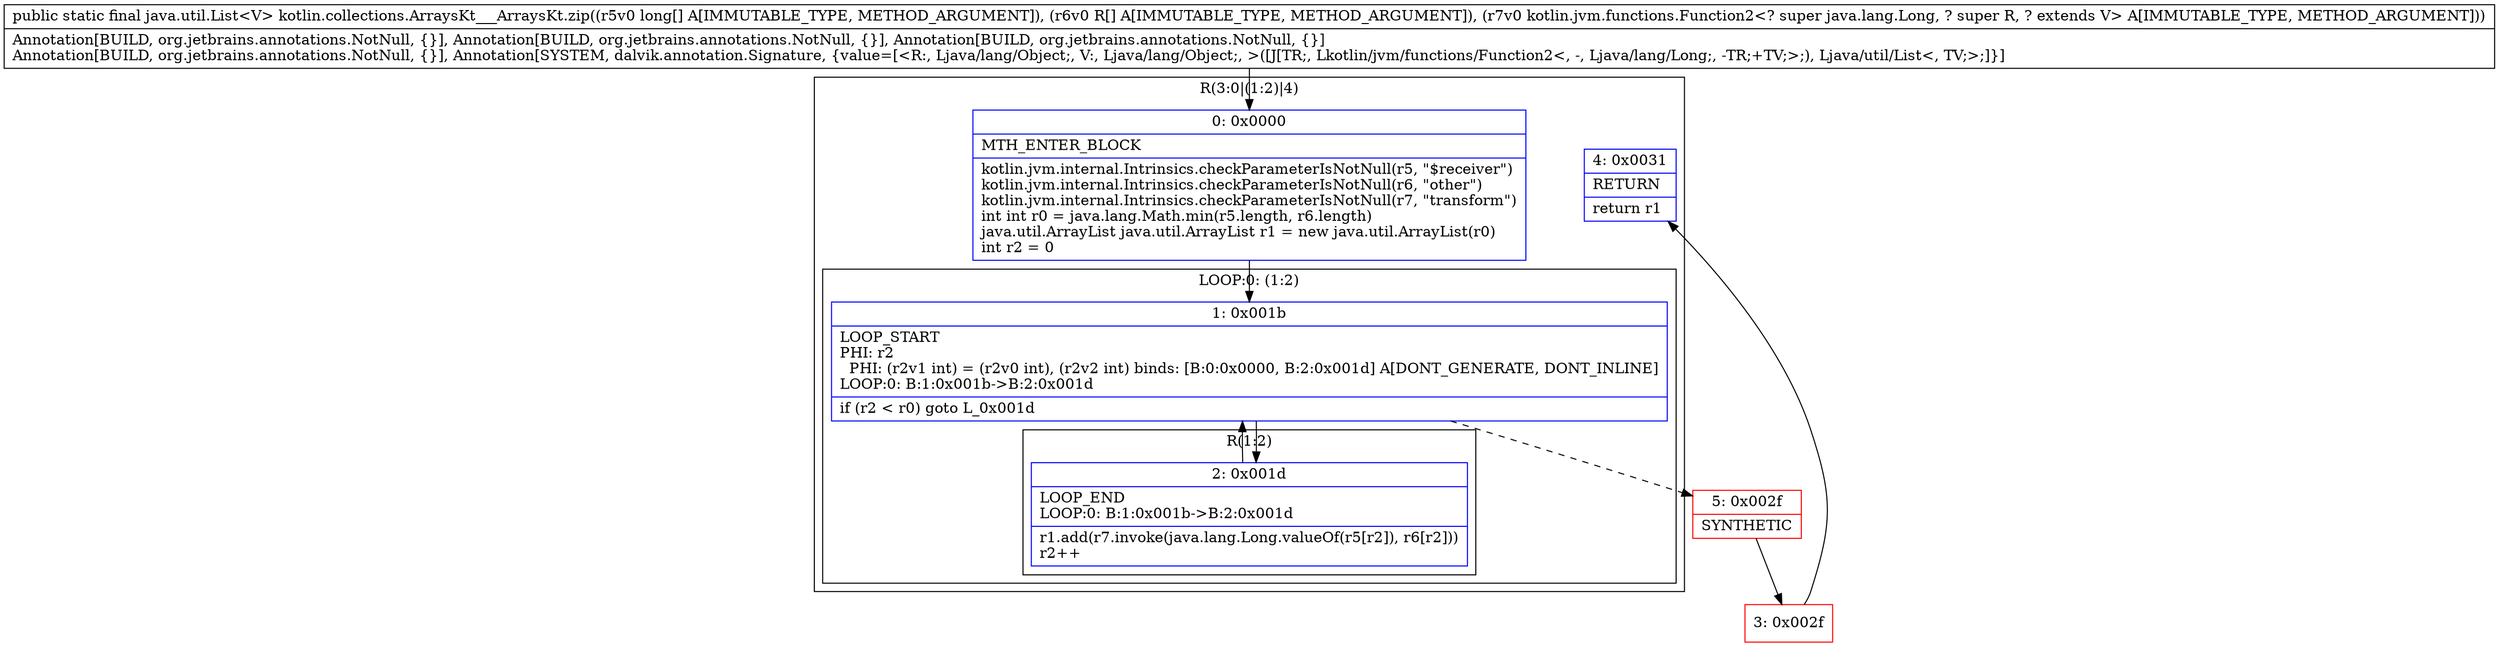 digraph "CFG forkotlin.collections.ArraysKt___ArraysKt.zip([J[Ljava\/lang\/Object;Lkotlin\/jvm\/functions\/Function2;)Ljava\/util\/List;" {
subgraph cluster_Region_1577552937 {
label = "R(3:0|(1:2)|4)";
node [shape=record,color=blue];
Node_0 [shape=record,label="{0\:\ 0x0000|MTH_ENTER_BLOCK\l|kotlin.jvm.internal.Intrinsics.checkParameterIsNotNull(r5, \"$receiver\")\lkotlin.jvm.internal.Intrinsics.checkParameterIsNotNull(r6, \"other\")\lkotlin.jvm.internal.Intrinsics.checkParameterIsNotNull(r7, \"transform\")\lint int r0 = java.lang.Math.min(r5.length, r6.length)\ljava.util.ArrayList java.util.ArrayList r1 = new java.util.ArrayList(r0)\lint r2 = 0\l}"];
subgraph cluster_LoopRegion_469998649 {
label = "LOOP:0: (1:2)";
node [shape=record,color=blue];
Node_1 [shape=record,label="{1\:\ 0x001b|LOOP_START\lPHI: r2 \l  PHI: (r2v1 int) = (r2v0 int), (r2v2 int) binds: [B:0:0x0000, B:2:0x001d] A[DONT_GENERATE, DONT_INLINE]\lLOOP:0: B:1:0x001b\-\>B:2:0x001d\l|if (r2 \< r0) goto L_0x001d\l}"];
subgraph cluster_Region_1775720329 {
label = "R(1:2)";
node [shape=record,color=blue];
Node_2 [shape=record,label="{2\:\ 0x001d|LOOP_END\lLOOP:0: B:1:0x001b\-\>B:2:0x001d\l|r1.add(r7.invoke(java.lang.Long.valueOf(r5[r2]), r6[r2]))\lr2++\l}"];
}
}
Node_4 [shape=record,label="{4\:\ 0x0031|RETURN\l|return r1\l}"];
}
Node_3 [shape=record,color=red,label="{3\:\ 0x002f}"];
Node_5 [shape=record,color=red,label="{5\:\ 0x002f|SYNTHETIC\l}"];
MethodNode[shape=record,label="{public static final java.util.List\<V\> kotlin.collections.ArraysKt___ArraysKt.zip((r5v0 long[] A[IMMUTABLE_TYPE, METHOD_ARGUMENT]), (r6v0 R[] A[IMMUTABLE_TYPE, METHOD_ARGUMENT]), (r7v0 kotlin.jvm.functions.Function2\<? super java.lang.Long, ? super R, ? extends V\> A[IMMUTABLE_TYPE, METHOD_ARGUMENT]))  | Annotation[BUILD, org.jetbrains.annotations.NotNull, \{\}], Annotation[BUILD, org.jetbrains.annotations.NotNull, \{\}], Annotation[BUILD, org.jetbrains.annotations.NotNull, \{\}]\lAnnotation[BUILD, org.jetbrains.annotations.NotNull, \{\}], Annotation[SYSTEM, dalvik.annotation.Signature, \{value=[\<R:, Ljava\/lang\/Object;, V:, Ljava\/lang\/Object;, \>([J[TR;, Lkotlin\/jvm\/functions\/Function2\<, \-, Ljava\/lang\/Long;, \-TR;+TV;\>;), Ljava\/util\/List\<, TV;\>;]\}]\l}"];
MethodNode -> Node_0;
Node_0 -> Node_1;
Node_1 -> Node_2;
Node_1 -> Node_5[style=dashed];
Node_2 -> Node_1;
Node_3 -> Node_4;
Node_5 -> Node_3;
}

